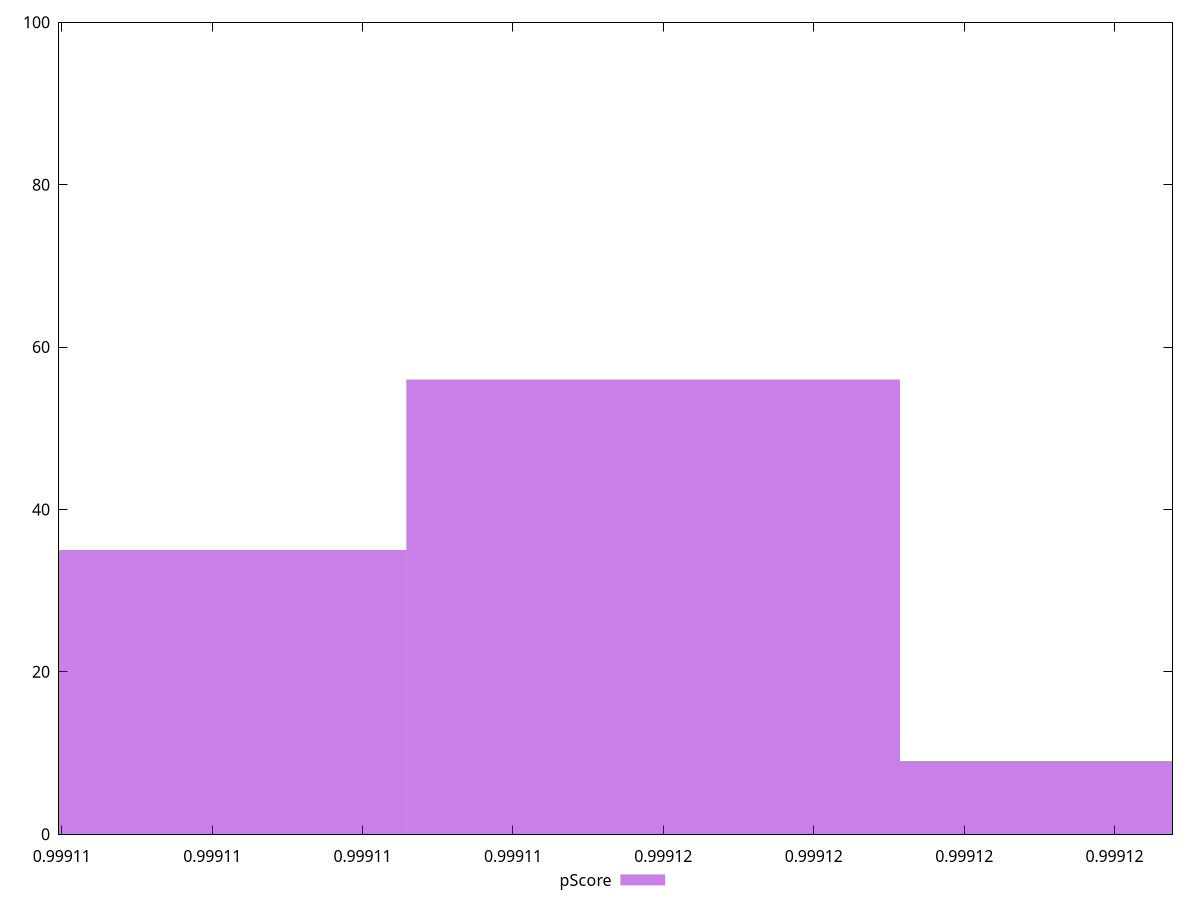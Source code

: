 reset

$pScore <<EOF
0.9991092985714362 35
0.9991158642293665 56
0.9991224298872968 9
EOF

set key outside below
set boxwidth 0.00000656565793031199
set xrange [0.9991079629833008:0.9991227705354161]
set yrange [0:100]
set trange [0:100]
set style fill transparent solid 0.5 noborder
set terminal svg size 640, 490 enhanced background rgb 'white'
set output "reprap/first-cpu-idle/samples/pages+cached+noexternal+nofonts+nosvg+noimg+nocss+nojs/pScore/histogram.svg"

plot $pScore title "pScore" with boxes

reset
